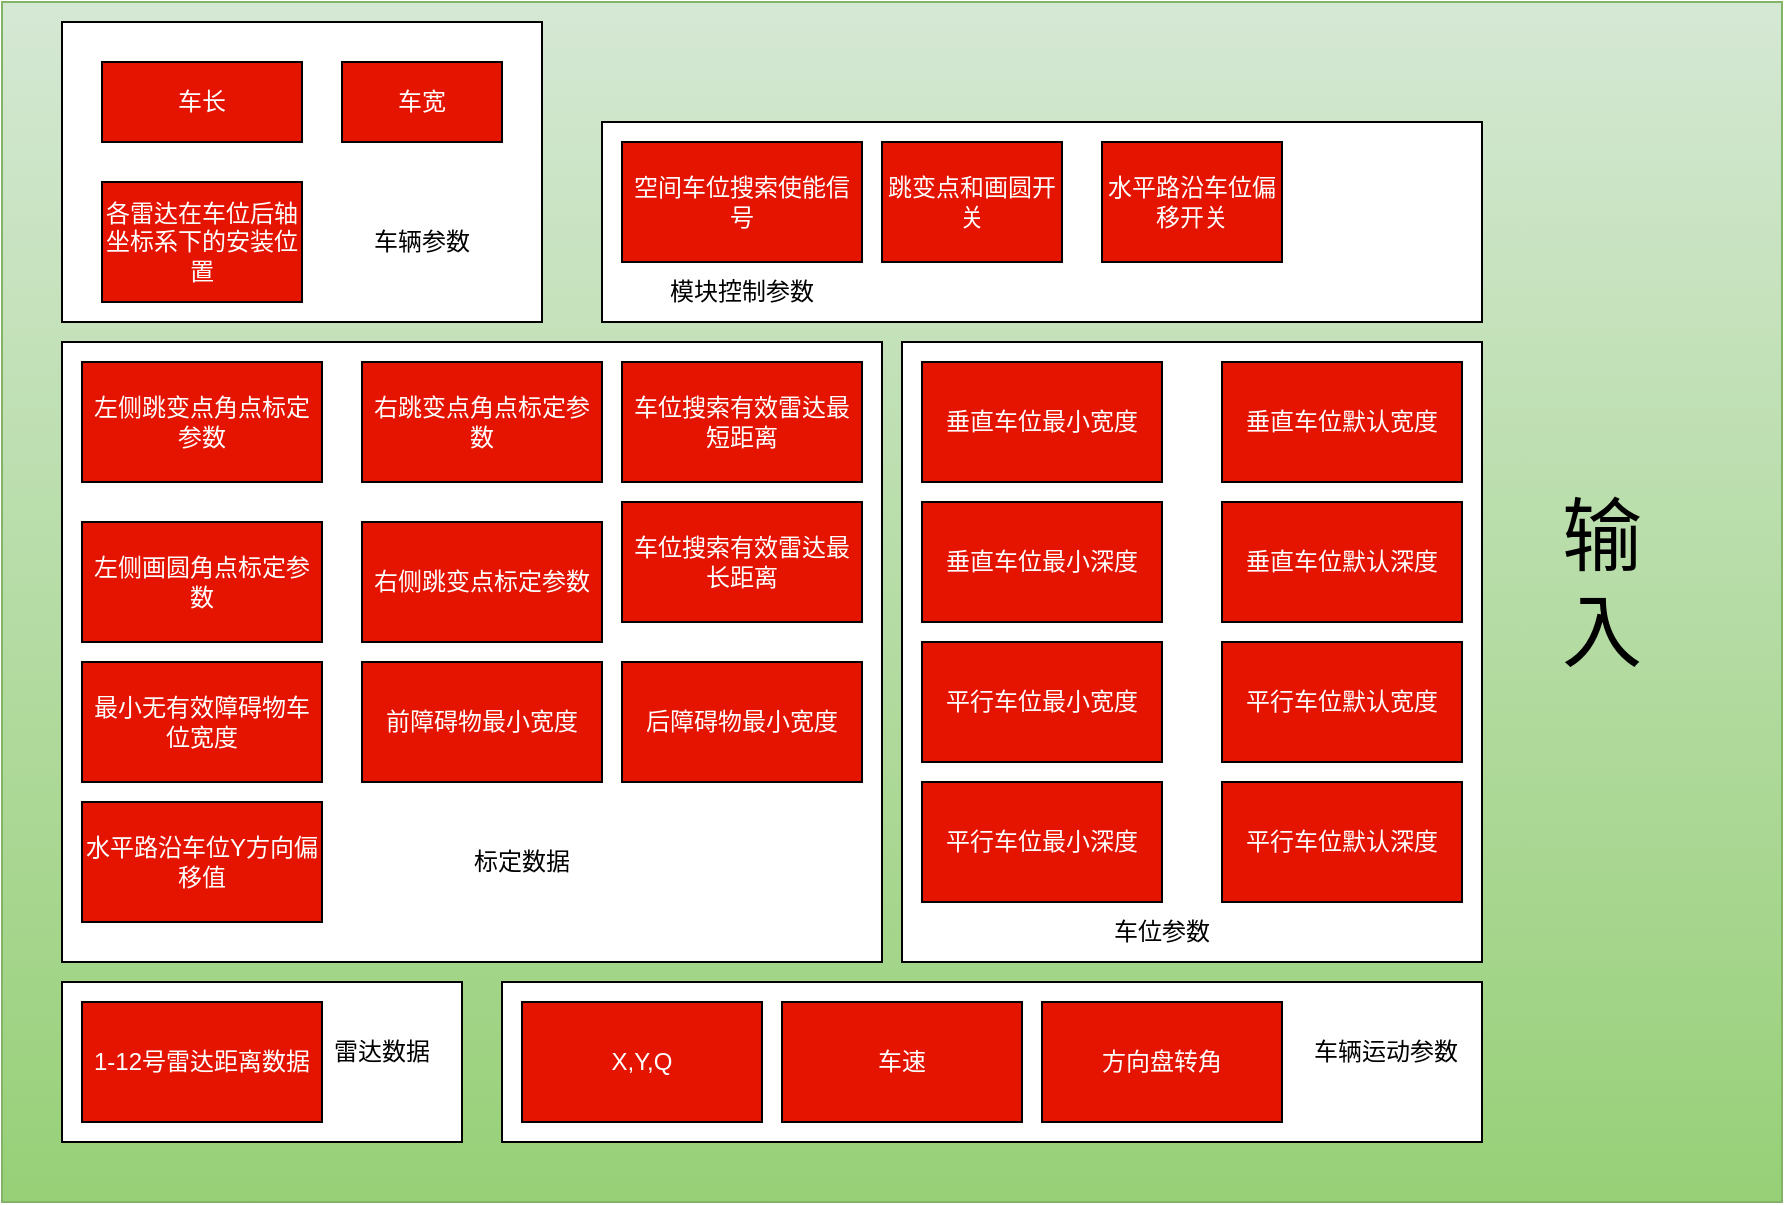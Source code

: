 <mxfile version="21.0.6" type="github" pages="4">
  <diagram name="空间车位搜索" id="rTubMK2wZoEOYcJF3hK4">
    <mxGraphModel dx="1729" dy="874" grid="1" gridSize="10" guides="1" tooltips="1" connect="1" arrows="1" fold="1" page="1" pageScale="1" pageWidth="827" pageHeight="1169" math="0" shadow="0">
      <root>
        <mxCell id="0" />
        <mxCell id="1" parent="0" />
        <mxCell id="_BkGIYK7mURFWtTrtGZU-67" value="" style="rounded=0;whiteSpace=wrap;html=1;fillColor=#d5e8d4;strokeColor=#82b366;gradientColor=#97d077;" vertex="1" parent="1">
          <mxGeometry x="210" width="890" height="600" as="geometry" />
        </mxCell>
        <mxCell id="_BkGIYK7mURFWtTrtGZU-66" value="" style="group" vertex="1" connectable="0" parent="1">
          <mxGeometry x="240" y="10" width="710" height="560" as="geometry" />
        </mxCell>
        <mxCell id="_BkGIYK7mURFWtTrtGZU-1" value="" style="rounded=0;whiteSpace=wrap;html=1;" vertex="1" parent="_BkGIYK7mURFWtTrtGZU-66">
          <mxGeometry width="240" height="150" as="geometry" />
        </mxCell>
        <mxCell id="_BkGIYK7mURFWtTrtGZU-8" value="车长" style="rounded=0;whiteSpace=wrap;html=1;fillColor=#e51400;fontColor=#ffffff;strokeColor=default;strokeWidth=1;" vertex="1" parent="_BkGIYK7mURFWtTrtGZU-66">
          <mxGeometry x="20" y="20" width="100" height="40" as="geometry" />
        </mxCell>
        <mxCell id="_BkGIYK7mURFWtTrtGZU-9" value="车宽" style="rounded=0;whiteSpace=wrap;html=1;fillColor=#e51400;fontColor=#ffffff;strokeColor=#000000;strokeWidth=1;" vertex="1" parent="_BkGIYK7mURFWtTrtGZU-66">
          <mxGeometry x="140" y="20" width="80" height="40" as="geometry" />
        </mxCell>
        <mxCell id="_BkGIYK7mURFWtTrtGZU-10" value="各雷达在车位后轴坐标系下的安装位置" style="rounded=0;whiteSpace=wrap;html=1;fillColor=#e51400;fontColor=#ffffff;strokeColor=#000000;" vertex="1" parent="_BkGIYK7mURFWtTrtGZU-66">
          <mxGeometry x="20" y="80" width="100" height="60" as="geometry" />
        </mxCell>
        <mxCell id="_BkGIYK7mURFWtTrtGZU-11" value="车辆参数" style="text;html=1;strokeColor=none;fillColor=none;align=center;verticalAlign=middle;whiteSpace=wrap;rounded=0;" vertex="1" parent="_BkGIYK7mURFWtTrtGZU-66">
          <mxGeometry x="150" y="95" width="60" height="30" as="geometry" />
        </mxCell>
        <mxCell id="_BkGIYK7mURFWtTrtGZU-58" value="" style="group" vertex="1" connectable="0" parent="_BkGIYK7mURFWtTrtGZU-66">
          <mxGeometry x="270" y="50" width="440" height="100" as="geometry" />
        </mxCell>
        <mxCell id="_BkGIYK7mURFWtTrtGZU-2" value="" style="rounded=0;whiteSpace=wrap;html=1;" vertex="1" parent="_BkGIYK7mURFWtTrtGZU-58">
          <mxGeometry width="440" height="100" as="geometry" />
        </mxCell>
        <mxCell id="_BkGIYK7mURFWtTrtGZU-12" value="空间车位搜索使能信号" style="rounded=0;whiteSpace=wrap;html=1;fillColor=#e51400;fontColor=#ffffff;strokeColor=#000000;" vertex="1" parent="_BkGIYK7mURFWtTrtGZU-58">
          <mxGeometry x="10" y="10" width="120" height="60" as="geometry" />
        </mxCell>
        <mxCell id="_BkGIYK7mURFWtTrtGZU-13" value="模块控制参数" style="text;html=1;strokeColor=none;fillColor=none;align=center;verticalAlign=middle;whiteSpace=wrap;rounded=0;" vertex="1" parent="_BkGIYK7mURFWtTrtGZU-58">
          <mxGeometry x="30" y="70" width="80" height="30" as="geometry" />
        </mxCell>
        <mxCell id="_BkGIYK7mURFWtTrtGZU-15" value="跳变点和画圆开关" style="rounded=0;whiteSpace=wrap;html=1;fillColor=#e51400;fontColor=#ffffff;strokeColor=#000000;" vertex="1" parent="_BkGIYK7mURFWtTrtGZU-58">
          <mxGeometry x="140" y="10" width="90" height="60" as="geometry" />
        </mxCell>
        <mxCell id="_BkGIYK7mURFWtTrtGZU-28" value="水平路沿车位偏移开关" style="rounded=0;whiteSpace=wrap;html=1;fillColor=#e51400;fontColor=#ffffff;strokeColor=#000000;" vertex="1" parent="_BkGIYK7mURFWtTrtGZU-58">
          <mxGeometry x="250" y="10" width="90" height="60" as="geometry" />
        </mxCell>
        <mxCell id="_BkGIYK7mURFWtTrtGZU-59" value="" style="group" vertex="1" connectable="0" parent="_BkGIYK7mURFWtTrtGZU-66">
          <mxGeometry y="160" width="410" height="310" as="geometry" />
        </mxCell>
        <mxCell id="_BkGIYK7mURFWtTrtGZU-19" value="" style="rounded=0;whiteSpace=wrap;html=1;" vertex="1" parent="_BkGIYK7mURFWtTrtGZU-59">
          <mxGeometry width="410" height="310" as="geometry" />
        </mxCell>
        <mxCell id="_BkGIYK7mURFWtTrtGZU-14" value="左侧跳变点角点标定参数" style="rounded=0;whiteSpace=wrap;html=1;fillColor=#e51400;fontColor=#ffffff;strokeColor=#000000;" vertex="1" parent="_BkGIYK7mURFWtTrtGZU-59">
          <mxGeometry x="10" y="10" width="120" height="60" as="geometry" />
        </mxCell>
        <mxCell id="_BkGIYK7mURFWtTrtGZU-16" value="右跳变点角点标定参数" style="rounded=0;whiteSpace=wrap;html=1;fillColor=#e51400;fontColor=#ffffff;strokeColor=#000000;" vertex="1" parent="_BkGIYK7mURFWtTrtGZU-59">
          <mxGeometry x="150" y="10" width="120" height="60" as="geometry" />
        </mxCell>
        <mxCell id="_BkGIYK7mURFWtTrtGZU-17" value="左侧画圆角点标定参数" style="rounded=0;whiteSpace=wrap;html=1;fillColor=#e51400;fontColor=#ffffff;strokeColor=#000000;" vertex="1" parent="_BkGIYK7mURFWtTrtGZU-59">
          <mxGeometry x="10" y="90" width="120" height="60" as="geometry" />
        </mxCell>
        <mxCell id="_BkGIYK7mURFWtTrtGZU-18" value="右侧跳变点标定参数" style="rounded=0;whiteSpace=wrap;html=1;fillColor=#e51400;fontColor=#ffffff;strokeColor=#000000;" vertex="1" parent="_BkGIYK7mURFWtTrtGZU-59">
          <mxGeometry x="150" y="90" width="120" height="60" as="geometry" />
        </mxCell>
        <mxCell id="_BkGIYK7mURFWtTrtGZU-20" value="标定数据" style="text;html=1;strokeColor=none;fillColor=none;align=center;verticalAlign=middle;whiteSpace=wrap;rounded=0;" vertex="1" parent="_BkGIYK7mURFWtTrtGZU-59">
          <mxGeometry x="200" y="245" width="60" height="30" as="geometry" />
        </mxCell>
        <mxCell id="_BkGIYK7mURFWtTrtGZU-23" value="最小无有效障碍物车位宽度" style="rounded=0;whiteSpace=wrap;html=1;fillColor=#e51400;fontColor=#ffffff;strokeColor=#000000;" vertex="1" parent="_BkGIYK7mURFWtTrtGZU-59">
          <mxGeometry x="10" y="160" width="120" height="60" as="geometry" />
        </mxCell>
        <mxCell id="_BkGIYK7mURFWtTrtGZU-24" value="前障碍物最小宽度" style="rounded=0;whiteSpace=wrap;html=1;fillColor=#e51400;fontColor=#ffffff;strokeColor=#000000;" vertex="1" parent="_BkGIYK7mURFWtTrtGZU-59">
          <mxGeometry x="150" y="160" width="120" height="60" as="geometry" />
        </mxCell>
        <mxCell id="_BkGIYK7mURFWtTrtGZU-25" value="后障碍物最小宽度" style="rounded=0;whiteSpace=wrap;html=1;fillColor=#e51400;fontColor=#ffffff;strokeColor=#000000;" vertex="1" parent="_BkGIYK7mURFWtTrtGZU-59">
          <mxGeometry x="280" y="160" width="120" height="60" as="geometry" />
        </mxCell>
        <mxCell id="_BkGIYK7mURFWtTrtGZU-26" value="车位搜索有效雷达最短距离" style="rounded=0;whiteSpace=wrap;html=1;fillColor=#e51400;fontColor=#ffffff;strokeColor=#000000;" vertex="1" parent="_BkGIYK7mURFWtTrtGZU-59">
          <mxGeometry x="280" y="10" width="120" height="60" as="geometry" />
        </mxCell>
        <mxCell id="_BkGIYK7mURFWtTrtGZU-27" value="车位搜索有效雷达最长距离" style="rounded=0;whiteSpace=wrap;html=1;fillColor=#e51400;fontColor=#ffffff;strokeColor=#000000;" vertex="1" parent="_BkGIYK7mURFWtTrtGZU-59">
          <mxGeometry x="280" y="80" width="120" height="60" as="geometry" />
        </mxCell>
        <mxCell id="_BkGIYK7mURFWtTrtGZU-30" value="水平路沿车位Y方向偏移值" style="rounded=0;whiteSpace=wrap;html=1;fillColor=#e51400;fontColor=#ffffff;strokeColor=#000000;" vertex="1" parent="_BkGIYK7mURFWtTrtGZU-59">
          <mxGeometry x="10" y="230" width="120" height="60" as="geometry" />
        </mxCell>
        <mxCell id="_BkGIYK7mURFWtTrtGZU-44" value="" style="rounded=0;whiteSpace=wrap;html=1;" vertex="1" parent="_BkGIYK7mURFWtTrtGZU-66">
          <mxGeometry x="420" y="160" width="290" height="310" as="geometry" />
        </mxCell>
        <mxCell id="_BkGIYK7mURFWtTrtGZU-32" value="垂直车位最小宽度" style="rounded=0;whiteSpace=wrap;html=1;fillColor=#e51400;fontColor=#ffffff;strokeColor=#000000;" vertex="1" parent="_BkGIYK7mURFWtTrtGZU-66">
          <mxGeometry x="430" y="170" width="120" height="60" as="geometry" />
        </mxCell>
        <mxCell id="_BkGIYK7mURFWtTrtGZU-34" value="垂直车位默认宽度" style="rounded=0;whiteSpace=wrap;html=1;fillColor=#e51400;fontColor=#ffffff;strokeColor=#000000;" vertex="1" parent="_BkGIYK7mURFWtTrtGZU-66">
          <mxGeometry x="580" y="170" width="120" height="60" as="geometry" />
        </mxCell>
        <mxCell id="_BkGIYK7mURFWtTrtGZU-35" value="平行车位最小宽度" style="rounded=0;whiteSpace=wrap;html=1;fillColor=#e51400;fontColor=#ffffff;strokeColor=#000000;" vertex="1" parent="_BkGIYK7mURFWtTrtGZU-66">
          <mxGeometry x="430" y="310" width="120" height="60" as="geometry" />
        </mxCell>
        <mxCell id="_BkGIYK7mURFWtTrtGZU-36" value="平行车位最小深度" style="rounded=0;whiteSpace=wrap;html=1;fillColor=#e51400;fontColor=#ffffff;strokeColor=#000000;" vertex="1" parent="_BkGIYK7mURFWtTrtGZU-66">
          <mxGeometry x="430" y="380" width="120" height="60" as="geometry" />
        </mxCell>
        <mxCell id="_BkGIYK7mURFWtTrtGZU-38" value="平行车位默认宽度" style="rounded=0;whiteSpace=wrap;html=1;fillColor=#e51400;fontColor=#ffffff;strokeColor=#000000;" vertex="1" parent="_BkGIYK7mURFWtTrtGZU-66">
          <mxGeometry x="580" y="310" width="120" height="60" as="geometry" />
        </mxCell>
        <mxCell id="_BkGIYK7mURFWtTrtGZU-40" value="平行车位默认深度" style="rounded=0;whiteSpace=wrap;html=1;fillColor=#e51400;fontColor=#ffffff;strokeColor=#000000;" vertex="1" parent="_BkGIYK7mURFWtTrtGZU-66">
          <mxGeometry x="580" y="380" width="120" height="60" as="geometry" />
        </mxCell>
        <mxCell id="_BkGIYK7mURFWtTrtGZU-41" value="垂直车位默认深度" style="rounded=0;whiteSpace=wrap;html=1;fillColor=#e51400;fontColor=#ffffff;strokeColor=#000000;" vertex="1" parent="_BkGIYK7mURFWtTrtGZU-66">
          <mxGeometry x="580" y="240" width="120" height="60" as="geometry" />
        </mxCell>
        <mxCell id="_BkGIYK7mURFWtTrtGZU-43" value="垂直车位最小深度" style="rounded=0;whiteSpace=wrap;html=1;fillColor=#e51400;fontColor=#ffffff;strokeColor=#000000;" vertex="1" parent="_BkGIYK7mURFWtTrtGZU-66">
          <mxGeometry x="430" y="240" width="120" height="60" as="geometry" />
        </mxCell>
        <mxCell id="_BkGIYK7mURFWtTrtGZU-45" value="车位参数" style="text;html=1;strokeColor=none;fillColor=none;align=center;verticalAlign=middle;whiteSpace=wrap;rounded=0;" vertex="1" parent="_BkGIYK7mURFWtTrtGZU-66">
          <mxGeometry x="520" y="440" width="60" height="30" as="geometry" />
        </mxCell>
        <mxCell id="_BkGIYK7mURFWtTrtGZU-64" value="" style="group" vertex="1" connectable="0" parent="_BkGIYK7mURFWtTrtGZU-66">
          <mxGeometry x="220" y="480" width="490" height="80" as="geometry" />
        </mxCell>
        <mxCell id="_BkGIYK7mURFWtTrtGZU-56" value="" style="rounded=0;whiteSpace=wrap;html=1;" vertex="1" parent="_BkGIYK7mURFWtTrtGZU-64">
          <mxGeometry width="490" height="80" as="geometry" />
        </mxCell>
        <mxCell id="_BkGIYK7mURFWtTrtGZU-53" value="X,Y,Q" style="rounded=0;whiteSpace=wrap;html=1;fillColor=#e51400;fontColor=#ffffff;strokeColor=#000000;" vertex="1" parent="_BkGIYK7mURFWtTrtGZU-64">
          <mxGeometry x="10" y="10" width="120" height="60" as="geometry" />
        </mxCell>
        <mxCell id="_BkGIYK7mURFWtTrtGZU-54" value="车速" style="rounded=0;whiteSpace=wrap;html=1;fillColor=#e51400;fontColor=#ffffff;strokeColor=#000000;" vertex="1" parent="_BkGIYK7mURFWtTrtGZU-64">
          <mxGeometry x="140" y="10" width="120" height="60" as="geometry" />
        </mxCell>
        <mxCell id="_BkGIYK7mURFWtTrtGZU-55" value="方向盘转角" style="rounded=0;whiteSpace=wrap;html=1;fillColor=#e51400;fontColor=#ffffff;strokeColor=#000000;" vertex="1" parent="_BkGIYK7mURFWtTrtGZU-64">
          <mxGeometry x="270" y="10" width="120" height="60" as="geometry" />
        </mxCell>
        <mxCell id="_BkGIYK7mURFWtTrtGZU-57" value="车辆运动参数" style="text;html=1;strokeColor=none;fillColor=none;align=center;verticalAlign=middle;whiteSpace=wrap;rounded=0;" vertex="1" parent="_BkGIYK7mURFWtTrtGZU-64">
          <mxGeometry x="394" y="20" width="96" height="30" as="geometry" />
        </mxCell>
        <mxCell id="_BkGIYK7mURFWtTrtGZU-65" value="" style="group" vertex="1" connectable="0" parent="_BkGIYK7mURFWtTrtGZU-66">
          <mxGeometry y="480" width="200" height="80" as="geometry" />
        </mxCell>
        <mxCell id="_BkGIYK7mURFWtTrtGZU-49" value="" style="rounded=0;whiteSpace=wrap;html=1;" vertex="1" parent="_BkGIYK7mURFWtTrtGZU-65">
          <mxGeometry width="200" height="80" as="geometry" />
        </mxCell>
        <mxCell id="_BkGIYK7mURFWtTrtGZU-47" value="1-12号雷达距离数据" style="rounded=0;whiteSpace=wrap;html=1;fillColor=#e51400;fontColor=#ffffff;strokeColor=#000000;" vertex="1" parent="_BkGIYK7mURFWtTrtGZU-65">
          <mxGeometry x="10" y="10" width="120" height="60" as="geometry" />
        </mxCell>
        <mxCell id="_BkGIYK7mURFWtTrtGZU-50" value="雷达数据" style="text;html=1;strokeColor=none;fillColor=none;align=center;verticalAlign=middle;whiteSpace=wrap;rounded=0;" vertex="1" parent="_BkGIYK7mURFWtTrtGZU-65">
          <mxGeometry x="130" y="20" width="60" height="30" as="geometry" />
        </mxCell>
        <mxCell id="_BkGIYK7mURFWtTrtGZU-68" value="&lt;font style=&quot;font-size: 40px;&quot;&gt;输入&lt;br&gt;&lt;/font&gt;" style="text;html=1;strokeColor=none;fillColor=none;align=center;verticalAlign=middle;whiteSpace=wrap;rounded=0;" vertex="1" parent="1">
          <mxGeometry x="980" y="275" width="60" height="30" as="geometry" />
        </mxCell>
      </root>
    </mxGraphModel>
  </diagram>
  <diagram id="wIggkck0ZkFo2g9gGhRl" name="一级融合">
    <mxGraphModel dx="1210" dy="612" grid="1" gridSize="10" guides="1" tooltips="1" connect="1" arrows="1" fold="1" page="1" pageScale="1" pageWidth="827" pageHeight="1169" math="0" shadow="0">
      <root>
        <mxCell id="0" />
        <mxCell id="1" parent="0" />
      </root>
    </mxGraphModel>
  </diagram>
  <diagram id="Kwn7oyu2T2cvSMA2chV_" name="二级融合">
    <mxGraphModel dx="1210" dy="612" grid="1" gridSize="10" guides="1" tooltips="1" connect="1" arrows="1" fold="1" page="1" pageScale="1" pageWidth="827" pageHeight="1169" math="0" shadow="0">
      <root>
        <mxCell id="0" />
        <mxCell id="1" parent="0" />
      </root>
    </mxGraphModel>
  </diagram>
  <diagram id="yD4RO-0tTq7VEkZo4QJI" name="视觉预处理">
    <mxGraphModel dx="1210" dy="612" grid="1" gridSize="10" guides="1" tooltips="1" connect="1" arrows="1" fold="1" page="1" pageScale="1" pageWidth="827" pageHeight="1169" math="0" shadow="0">
      <root>
        <mxCell id="0" />
        <mxCell id="1" parent="0" />
      </root>
    </mxGraphModel>
  </diagram>
</mxfile>
